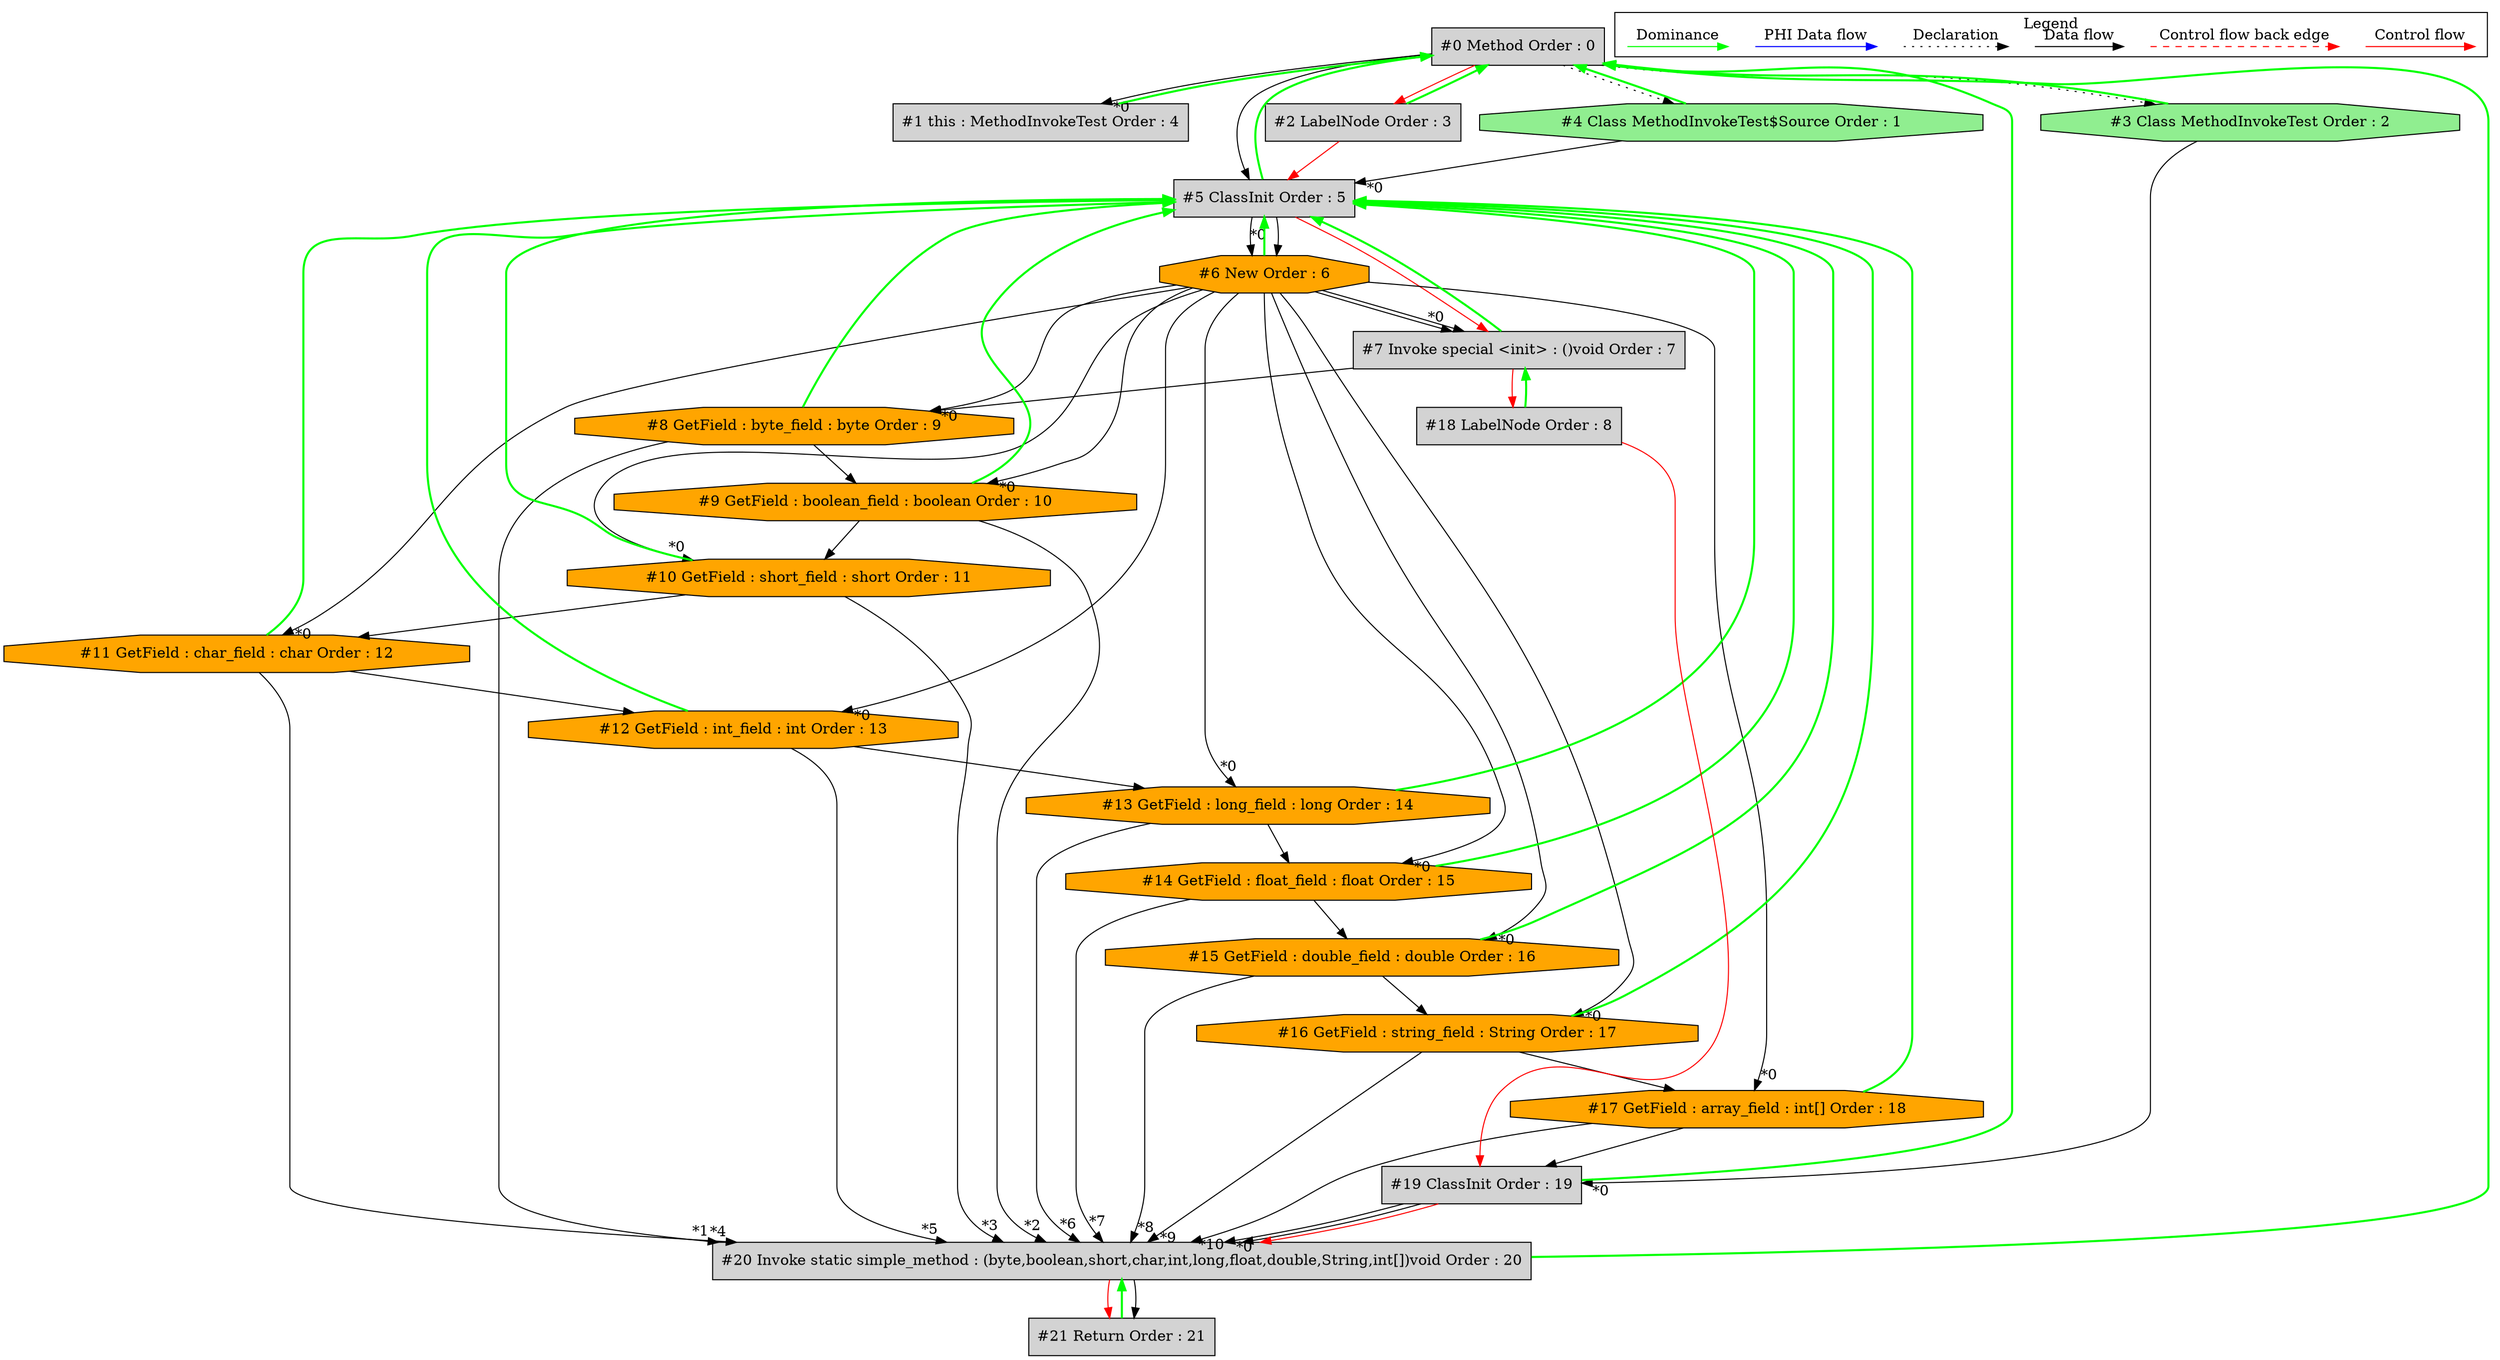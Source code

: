digraph debugoutput {
 ordering="in";
 node0[label="#0 Method Order : 0",shape=box, fillcolor=lightgrey, style=filled];
 node1[label="#1 this : MethodInvokeTest Order : 4",shape=box, fillcolor=lightgrey, style=filled];
 node1 -> node0[dir="forward" color="green" penwidth="2"];
 node0 -> node1[headlabel="*0", labeldistance=2];
 node2[label="#2 LabelNode Order : 3",shape=box, fillcolor=lightgrey, style=filled];
 node2 -> node0[dir="forward" color="green" penwidth="2"];
 node0 -> node2[labeldistance=2, color=red, fontcolor=red];
 node3[label="#3 Class MethodInvokeTest Order : 2",shape=octagon, fillcolor=lightgreen, style=filled];
 node3 -> node0[dir="forward" color="green" penwidth="2"];
 node0 -> node3[style=dotted];
 node4[label="#4 Class MethodInvokeTest$Source Order : 1",shape=octagon, fillcolor=lightgreen, style=filled];
 node4 -> node0[dir="forward" color="green" penwidth="2"];
 node0 -> node4[style=dotted];
 node5[label="#5 ClassInit Order : 5",shape=box, fillcolor=lightgrey, style=filled];
 node5 -> node0[dir="forward" color="green" penwidth="2"];
 node4 -> node5[headlabel="*0", labeldistance=2];
 node2 -> node5[labeldistance=2, color=red, fontcolor=red];
 node0 -> node5;
 node6[label="#6 New Order : 6",shape=octagon, fillcolor=orange, style=filled];
 node6 -> node5[dir="forward" color="green" penwidth="2"];
 node5 -> node6[headlabel="*0", labeldistance=2];
 node5 -> node6;
 node7[label="#7 Invoke special <init> : ()void Order : 7",shape=box, fillcolor=lightgrey, style=filled];
 node7 -> node5[dir="forward" color="green" penwidth="2"];
 node6 -> node7[headlabel="*0", labeldistance=2];
 node5 -> node7[labeldistance=2, color=red, fontcolor=red];
 node6 -> node7;
 node8[label="#8 GetField : byte_field : byte Order : 9",shape=octagon, fillcolor=orange, style=filled];
 node8 -> node5[dir="forward" color="green" penwidth="2"];
 node6 -> node8[headlabel="*0", labeldistance=2];
 node7 -> node8;
 node9[label="#9 GetField : boolean_field : boolean Order : 10",shape=octagon, fillcolor=orange, style=filled];
 node9 -> node5[dir="forward" color="green" penwidth="2"];
 node6 -> node9[headlabel="*0", labeldistance=2];
 node8 -> node9;
 node10[label="#10 GetField : short_field : short Order : 11",shape=octagon, fillcolor=orange, style=filled];
 node10 -> node5[dir="forward" color="green" penwidth="2"];
 node6 -> node10[headlabel="*0", labeldistance=2];
 node9 -> node10;
 node11[label="#11 GetField : char_field : char Order : 12",shape=octagon, fillcolor=orange, style=filled];
 node11 -> node5[dir="forward" color="green" penwidth="2"];
 node6 -> node11[headlabel="*0", labeldistance=2];
 node10 -> node11;
 node12[label="#12 GetField : int_field : int Order : 13",shape=octagon, fillcolor=orange, style=filled];
 node12 -> node5[dir="forward" color="green" penwidth="2"];
 node6 -> node12[headlabel="*0", labeldistance=2];
 node11 -> node12;
 node13[label="#13 GetField : long_field : long Order : 14",shape=octagon, fillcolor=orange, style=filled];
 node13 -> node5[dir="forward" color="green" penwidth="2"];
 node6 -> node13[headlabel="*0", labeldistance=2];
 node12 -> node13;
 node14[label="#14 GetField : float_field : float Order : 15",shape=octagon, fillcolor=orange, style=filled];
 node14 -> node5[dir="forward" color="green" penwidth="2"];
 node6 -> node14[headlabel="*0", labeldistance=2];
 node13 -> node14;
 node15[label="#15 GetField : double_field : double Order : 16",shape=octagon, fillcolor=orange, style=filled];
 node15 -> node5[dir="forward" color="green" penwidth="2"];
 node6 -> node15[headlabel="*0", labeldistance=2];
 node14 -> node15;
 node16[label="#16 GetField : string_field : String Order : 17",shape=octagon, fillcolor=orange, style=filled];
 node16 -> node5[dir="forward" color="green" penwidth="2"];
 node6 -> node16[headlabel="*0", labeldistance=2];
 node15 -> node16;
 node17[label="#17 GetField : array_field : int[] Order : 18",shape=octagon, fillcolor=orange, style=filled];
 node17 -> node5[dir="forward" color="green" penwidth="2"];
 node6 -> node17[headlabel="*0", labeldistance=2];
 node16 -> node17;
 node18[label="#18 LabelNode Order : 8",shape=box, fillcolor=lightgrey, style=filled];
 node18 -> node7[dir="forward" color="green" penwidth="2"];
 node7 -> node18[labeldistance=2, color=red, fontcolor=red];
 node19[label="#19 ClassInit Order : 19",shape=box, fillcolor=lightgrey, style=filled];
 node19 -> node0[dir="forward" color="green" penwidth="2"];
 node3 -> node19[headlabel="*0", labeldistance=2];
 node17 -> node19;
 node18 -> node19[labeldistance=2, color=red, fontcolor=red];
 node20[label="#20 Invoke static simple_method : (byte,boolean,short,char,int,long,float,double,String,int[])void Order : 20",shape=box, fillcolor=lightgrey, style=filled];
 node20 -> node0[dir="forward" color="green" penwidth="2"];
 node19 -> node20[headlabel="*0", labeldistance=2];
 node8 -> node20[headlabel="*1", labeldistance=2];
 node9 -> node20[headlabel="*2", labeldistance=2];
 node10 -> node20[headlabel="*3", labeldistance=2];
 node11 -> node20[headlabel="*4", labeldistance=2];
 node12 -> node20[headlabel="*5", labeldistance=2];
 node13 -> node20[headlabel="*6", labeldistance=2];
 node14 -> node20[headlabel="*7", labeldistance=2];
 node15 -> node20[headlabel="*8", labeldistance=2];
 node16 -> node20[headlabel="*9", labeldistance=2];
 node17 -> node20[headlabel="*10", labeldistance=2];
 node19 -> node20;
 node19 -> node20[labeldistance=2, color=red, fontcolor=red];
 node21[label="#21 Return Order : 21",shape=box, fillcolor=lightgrey, style=filled];
 node21 -> node20[dir="forward" color="green" penwidth="2"];
 node20 -> node21[labeldistance=2, color=red, fontcolor=red];
 node20 -> node21;
 subgraph cluster_000 {
  label = "Legend";
  node [shape=point]
  {
   rank=same;
   c0 [style = invis];
   c1 [style = invis];
   c2 [style = invis];
   c3 [style = invis];
   d0 [style = invis];
   d1 [style = invis];
   d2 [style = invis];
   d3 [style = invis];
   d4 [style = invis];
   d5 [style = invis];
   d6 [style = invis];
   d7 [style = invis];
  }
  c0 -> c1 [label="Control flow", style=solid, color=red]
  c2 -> c3 [label="Control flow back edge", style=dashed, color=red]
  d0 -> d1 [label="Data flow"]
  d2 -> d3 [label="Declaration", style=dotted]
  d4 -> d5 [label="PHI Data flow", color=blue]
  d6 -> d7 [label="Dominance", color=green]
 }

}
